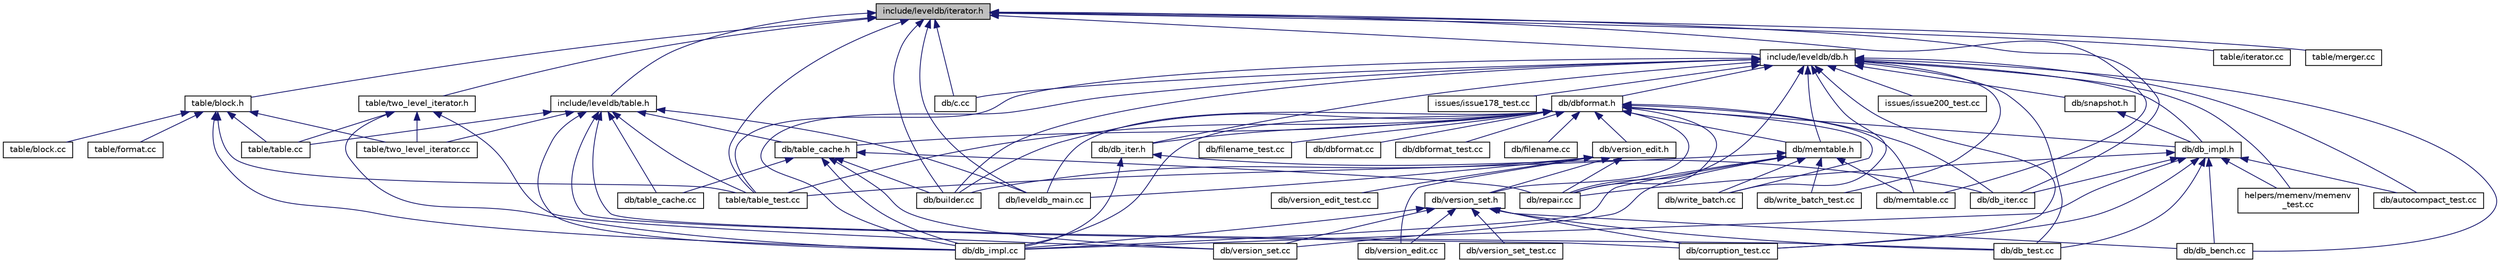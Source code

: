 digraph "include/leveldb/iterator.h"
{
  edge [fontname="Helvetica",fontsize="10",labelfontname="Helvetica",labelfontsize="10"];
  node [fontname="Helvetica",fontsize="10",shape=record];
  Node1 [label="include/leveldb/iterator.h",height=0.2,width=0.4,color="black", fillcolor="grey75", style="filled" fontcolor="black"];
  Node1 -> Node2 [dir="back",color="midnightblue",fontsize="10",style="solid",fontname="Helvetica"];
  Node2 [label="db/builder.cc",height=0.2,width=0.4,color="black", fillcolor="white", style="filled",URL="$builder_8cc.html"];
  Node1 -> Node3 [dir="back",color="midnightblue",fontsize="10",style="solid",fontname="Helvetica"];
  Node3 [label="db/c.cc",height=0.2,width=0.4,color="black", fillcolor="white", style="filled",URL="$c_8cc.html"];
  Node1 -> Node4 [dir="back",color="midnightblue",fontsize="10",style="solid",fontname="Helvetica"];
  Node4 [label="table/block.h",height=0.2,width=0.4,color="black", fillcolor="white", style="filled",URL="$block_8h.html"];
  Node4 -> Node5 [dir="back",color="midnightblue",fontsize="10",style="solid",fontname="Helvetica"];
  Node5 [label="db/db_impl.cc",height=0.2,width=0.4,color="black", fillcolor="white", style="filled",URL="$db__impl_8cc.html"];
  Node4 -> Node6 [dir="back",color="midnightblue",fontsize="10",style="solid",fontname="Helvetica"];
  Node6 [label="table/block.cc",height=0.2,width=0.4,color="black", fillcolor="white", style="filled",URL="$block_8cc.html"];
  Node4 -> Node7 [dir="back",color="midnightblue",fontsize="10",style="solid",fontname="Helvetica"];
  Node7 [label="table/format.cc",height=0.2,width=0.4,color="black", fillcolor="white", style="filled",URL="$format_8cc.html"];
  Node4 -> Node8 [dir="back",color="midnightblue",fontsize="10",style="solid",fontname="Helvetica"];
  Node8 [label="table/table.cc",height=0.2,width=0.4,color="black", fillcolor="white", style="filled",URL="$table_8cc.html"];
  Node4 -> Node9 [dir="back",color="midnightblue",fontsize="10",style="solid",fontname="Helvetica"];
  Node9 [label="table/table_test.cc",height=0.2,width=0.4,color="black", fillcolor="white", style="filled",URL="$table__test_8cc.html"];
  Node4 -> Node10 [dir="back",color="midnightblue",fontsize="10",style="solid",fontname="Helvetica"];
  Node10 [label="table/two_level_iterator.cc",height=0.2,width=0.4,color="black", fillcolor="white", style="filled",URL="$two__level__iterator_8cc.html"];
  Node1 -> Node11 [dir="back",color="midnightblue",fontsize="10",style="solid",fontname="Helvetica"];
  Node11 [label="table/two_level_iterator.h",height=0.2,width=0.4,color="black", fillcolor="white", style="filled",URL="$two__level__iterator_8h.html"];
  Node11 -> Node5 [dir="back",color="midnightblue",fontsize="10",style="solid",fontname="Helvetica"];
  Node11 -> Node12 [dir="back",color="midnightblue",fontsize="10",style="solid",fontname="Helvetica"];
  Node12 [label="db/version_set.cc",height=0.2,width=0.4,color="black", fillcolor="white", style="filled",URL="$version__set_8cc.html"];
  Node11 -> Node8 [dir="back",color="midnightblue",fontsize="10",style="solid",fontname="Helvetica"];
  Node11 -> Node10 [dir="back",color="midnightblue",fontsize="10",style="solid",fontname="Helvetica"];
  Node1 -> Node13 [dir="back",color="midnightblue",fontsize="10",style="solid",fontname="Helvetica"];
  Node13 [label="db/db_iter.cc",height=0.2,width=0.4,color="black", fillcolor="white", style="filled",URL="$db__iter_8cc.html"];
  Node1 -> Node14 [dir="back",color="midnightblue",fontsize="10",style="solid",fontname="Helvetica"];
  Node14 [label="db/leveldb_main.cc",height=0.2,width=0.4,color="black", fillcolor="white", style="filled",URL="$leveldb__main_8cc.html"];
  Node1 -> Node15 [dir="back",color="midnightblue",fontsize="10",style="solid",fontname="Helvetica"];
  Node15 [label="db/memtable.cc",height=0.2,width=0.4,color="black", fillcolor="white", style="filled",URL="$memtable_8cc.html"];
  Node1 -> Node16 [dir="back",color="midnightblue",fontsize="10",style="solid",fontname="Helvetica"];
  Node16 [label="include/leveldb/db.h",height=0.2,width=0.4,color="black", fillcolor="white", style="filled",URL="$db_8h.html"];
  Node16 -> Node17 [dir="back",color="midnightblue",fontsize="10",style="solid",fontname="Helvetica"];
  Node17 [label="db/autocompact_test.cc",height=0.2,width=0.4,color="black", fillcolor="white", style="filled",URL="$autocompact__test_8cc.html"];
  Node16 -> Node18 [dir="back",color="midnightblue",fontsize="10",style="solid",fontname="Helvetica"];
  Node18 [label="db/dbformat.h",height=0.2,width=0.4,color="black", fillcolor="white", style="filled",URL="$dbformat_8h.html"];
  Node18 -> Node19 [dir="back",color="midnightblue",fontsize="10",style="solid",fontname="Helvetica"];
  Node19 [label="db/db_impl.h",height=0.2,width=0.4,color="black", fillcolor="white", style="filled",URL="$db__impl_8h.html"];
  Node19 -> Node17 [dir="back",color="midnightblue",fontsize="10",style="solid",fontname="Helvetica"];
  Node19 -> Node20 [dir="back",color="midnightblue",fontsize="10",style="solid",fontname="Helvetica"];
  Node20 [label="db/corruption_test.cc",height=0.2,width=0.4,color="black", fillcolor="white", style="filled",URL="$corruption__test_8cc.html"];
  Node19 -> Node21 [dir="back",color="midnightblue",fontsize="10",style="solid",fontname="Helvetica"];
  Node21 [label="db/db_bench.cc",height=0.2,width=0.4,color="black", fillcolor="white", style="filled",URL="$db__bench_8cc.html"];
  Node19 -> Node5 [dir="back",color="midnightblue",fontsize="10",style="solid",fontname="Helvetica"];
  Node19 -> Node13 [dir="back",color="midnightblue",fontsize="10",style="solid",fontname="Helvetica"];
  Node19 -> Node22 [dir="back",color="midnightblue",fontsize="10",style="solid",fontname="Helvetica"];
  Node22 [label="db/db_test.cc",height=0.2,width=0.4,color="black", fillcolor="white", style="filled",URL="$db__test_8cc.html"];
  Node19 -> Node23 [dir="back",color="midnightblue",fontsize="10",style="solid",fontname="Helvetica"];
  Node23 [label="db/repair.cc",height=0.2,width=0.4,color="black", fillcolor="white", style="filled",URL="$repair_8cc.html"];
  Node19 -> Node24 [dir="back",color="midnightblue",fontsize="10",style="solid",fontname="Helvetica"];
  Node24 [label="helpers/memenv/memenv\l_test.cc",height=0.2,width=0.4,color="black", fillcolor="white", style="filled",URL="$memenv__test_8cc.html"];
  Node18 -> Node2 [dir="back",color="midnightblue",fontsize="10",style="solid",fontname="Helvetica"];
  Node18 -> Node25 [dir="back",color="midnightblue",fontsize="10",style="solid",fontname="Helvetica"];
  Node25 [label="db/table_cache.h",height=0.2,width=0.4,color="black", fillcolor="white", style="filled",URL="$table__cache_8h.html"];
  Node25 -> Node2 [dir="back",color="midnightblue",fontsize="10",style="solid",fontname="Helvetica"];
  Node25 -> Node5 [dir="back",color="midnightblue",fontsize="10",style="solid",fontname="Helvetica"];
  Node25 -> Node23 [dir="back",color="midnightblue",fontsize="10",style="solid",fontname="Helvetica"];
  Node25 -> Node26 [dir="back",color="midnightblue",fontsize="10",style="solid",fontname="Helvetica"];
  Node26 [label="db/table_cache.cc",height=0.2,width=0.4,color="black", fillcolor="white", style="filled",URL="$table__cache_8cc.html"];
  Node25 -> Node12 [dir="back",color="midnightblue",fontsize="10",style="solid",fontname="Helvetica"];
  Node18 -> Node27 [dir="back",color="midnightblue",fontsize="10",style="solid",fontname="Helvetica"];
  Node27 [label="db/version_edit.h",height=0.2,width=0.4,color="black", fillcolor="white", style="filled",URL="$version__edit_8h.html"];
  Node27 -> Node2 [dir="back",color="midnightblue",fontsize="10",style="solid",fontname="Helvetica"];
  Node27 -> Node28 [dir="back",color="midnightblue",fontsize="10",style="solid",fontname="Helvetica"];
  Node28 [label="db/version_set.h",height=0.2,width=0.4,color="black", fillcolor="white", style="filled",URL="$version__set_8h.html"];
  Node28 -> Node20 [dir="back",color="midnightblue",fontsize="10",style="solid",fontname="Helvetica"];
  Node28 -> Node21 [dir="back",color="midnightblue",fontsize="10",style="solid",fontname="Helvetica"];
  Node28 -> Node5 [dir="back",color="midnightblue",fontsize="10",style="solid",fontname="Helvetica"];
  Node28 -> Node22 [dir="back",color="midnightblue",fontsize="10",style="solid",fontname="Helvetica"];
  Node28 -> Node29 [dir="back",color="midnightblue",fontsize="10",style="solid",fontname="Helvetica"];
  Node29 [label="db/version_edit.cc",height=0.2,width=0.4,color="black", fillcolor="white", style="filled",URL="$version__edit_8cc.html"];
  Node28 -> Node12 [dir="back",color="midnightblue",fontsize="10",style="solid",fontname="Helvetica"];
  Node28 -> Node30 [dir="back",color="midnightblue",fontsize="10",style="solid",fontname="Helvetica"];
  Node30 [label="db/version_set_test.cc",height=0.2,width=0.4,color="black", fillcolor="white", style="filled",URL="$version__set__test_8cc.html"];
  Node27 -> Node14 [dir="back",color="midnightblue",fontsize="10",style="solid",fontname="Helvetica"];
  Node27 -> Node23 [dir="back",color="midnightblue",fontsize="10",style="solid",fontname="Helvetica"];
  Node27 -> Node29 [dir="back",color="midnightblue",fontsize="10",style="solid",fontname="Helvetica"];
  Node27 -> Node31 [dir="back",color="midnightblue",fontsize="10",style="solid",fontname="Helvetica"];
  Node31 [label="db/version_edit_test.cc",height=0.2,width=0.4,color="black", fillcolor="white", style="filled",URL="$version__edit__test_8cc.html"];
  Node18 -> Node28 [dir="back",color="midnightblue",fontsize="10",style="solid",fontname="Helvetica"];
  Node18 -> Node32 [dir="back",color="midnightblue",fontsize="10",style="solid",fontname="Helvetica"];
  Node32 [label="db/db_iter.h",height=0.2,width=0.4,color="black", fillcolor="white", style="filled",URL="$db__iter_8h.html"];
  Node32 -> Node5 [dir="back",color="midnightblue",fontsize="10",style="solid",fontname="Helvetica"];
  Node32 -> Node13 [dir="back",color="midnightblue",fontsize="10",style="solid",fontname="Helvetica"];
  Node18 -> Node5 [dir="back",color="midnightblue",fontsize="10",style="solid",fontname="Helvetica"];
  Node18 -> Node33 [dir="back",color="midnightblue",fontsize="10",style="solid",fontname="Helvetica"];
  Node33 [label="db/memtable.h",height=0.2,width=0.4,color="black", fillcolor="white", style="filled",URL="$memtable_8h.html"];
  Node33 -> Node5 [dir="back",color="midnightblue",fontsize="10",style="solid",fontname="Helvetica"];
  Node33 -> Node15 [dir="back",color="midnightblue",fontsize="10",style="solid",fontname="Helvetica"];
  Node33 -> Node23 [dir="back",color="midnightblue",fontsize="10",style="solid",fontname="Helvetica"];
  Node33 -> Node12 [dir="back",color="midnightblue",fontsize="10",style="solid",fontname="Helvetica"];
  Node33 -> Node34 [dir="back",color="midnightblue",fontsize="10",style="solid",fontname="Helvetica"];
  Node34 [label="db/write_batch.cc",height=0.2,width=0.4,color="black", fillcolor="white", style="filled",URL="$write__batch_8cc.html"];
  Node33 -> Node35 [dir="back",color="midnightblue",fontsize="10",style="solid",fontname="Helvetica"];
  Node35 [label="db/write_batch_test.cc",height=0.2,width=0.4,color="black", fillcolor="white", style="filled",URL="$write__batch__test_8cc.html"];
  Node33 -> Node9 [dir="back",color="midnightblue",fontsize="10",style="solid",fontname="Helvetica"];
  Node18 -> Node13 [dir="back",color="midnightblue",fontsize="10",style="solid",fontname="Helvetica"];
  Node18 -> Node36 [dir="back",color="midnightblue",fontsize="10",style="solid",fontname="Helvetica"];
  Node36 [label="db/dbformat.cc",height=0.2,width=0.4,color="black", fillcolor="white", style="filled",URL="$dbformat_8cc.html"];
  Node18 -> Node37 [dir="back",color="midnightblue",fontsize="10",style="solid",fontname="Helvetica"];
  Node37 [label="db/dbformat_test.cc",height=0.2,width=0.4,color="black", fillcolor="white", style="filled",URL="$dbformat__test_8cc.html"];
  Node18 -> Node38 [dir="back",color="midnightblue",fontsize="10",style="solid",fontname="Helvetica"];
  Node38 [label="db/filename.cc",height=0.2,width=0.4,color="black", fillcolor="white", style="filled",URL="$filename_8cc.html"];
  Node18 -> Node39 [dir="back",color="midnightblue",fontsize="10",style="solid",fontname="Helvetica"];
  Node39 [label="db/filename_test.cc",height=0.2,width=0.4,color="black", fillcolor="white", style="filled",URL="$filename__test_8cc.html"];
  Node18 -> Node14 [dir="back",color="midnightblue",fontsize="10",style="solid",fontname="Helvetica"];
  Node18 -> Node15 [dir="back",color="midnightblue",fontsize="10",style="solid",fontname="Helvetica"];
  Node18 -> Node23 [dir="back",color="midnightblue",fontsize="10",style="solid",fontname="Helvetica"];
  Node18 -> Node34 [dir="back",color="midnightblue",fontsize="10",style="solid",fontname="Helvetica"];
  Node18 -> Node9 [dir="back",color="midnightblue",fontsize="10",style="solid",fontname="Helvetica"];
  Node16 -> Node40 [dir="back",color="midnightblue",fontsize="10",style="solid",fontname="Helvetica"];
  Node40 [label="db/snapshot.h",height=0.2,width=0.4,color="black", fillcolor="white", style="filled",URL="$snapshot_8h.html"];
  Node40 -> Node19 [dir="back",color="midnightblue",fontsize="10",style="solid",fontname="Helvetica"];
  Node16 -> Node19 [dir="back",color="midnightblue",fontsize="10",style="solid",fontname="Helvetica"];
  Node16 -> Node2 [dir="back",color="midnightblue",fontsize="10",style="solid",fontname="Helvetica"];
  Node16 -> Node3 [dir="back",color="midnightblue",fontsize="10",style="solid",fontname="Helvetica"];
  Node16 -> Node20 [dir="back",color="midnightblue",fontsize="10",style="solid",fontname="Helvetica"];
  Node16 -> Node21 [dir="back",color="midnightblue",fontsize="10",style="solid",fontname="Helvetica"];
  Node16 -> Node32 [dir="back",color="midnightblue",fontsize="10",style="solid",fontname="Helvetica"];
  Node16 -> Node33 [dir="back",color="midnightblue",fontsize="10",style="solid",fontname="Helvetica"];
  Node16 -> Node5 [dir="back",color="midnightblue",fontsize="10",style="solid",fontname="Helvetica"];
  Node16 -> Node22 [dir="back",color="midnightblue",fontsize="10",style="solid",fontname="Helvetica"];
  Node16 -> Node23 [dir="back",color="midnightblue",fontsize="10",style="solid",fontname="Helvetica"];
  Node16 -> Node34 [dir="back",color="midnightblue",fontsize="10",style="solid",fontname="Helvetica"];
  Node16 -> Node35 [dir="back",color="midnightblue",fontsize="10",style="solid",fontname="Helvetica"];
  Node16 -> Node24 [dir="back",color="midnightblue",fontsize="10",style="solid",fontname="Helvetica"];
  Node16 -> Node41 [dir="back",color="midnightblue",fontsize="10",style="solid",fontname="Helvetica"];
  Node41 [label="issues/issue178_test.cc",height=0.2,width=0.4,color="black", fillcolor="white", style="filled",URL="$issue178__test_8cc.html"];
  Node16 -> Node42 [dir="back",color="midnightblue",fontsize="10",style="solid",fontname="Helvetica"];
  Node42 [label="issues/issue200_test.cc",height=0.2,width=0.4,color="black", fillcolor="white", style="filled",URL="$issue200__test_8cc.html"];
  Node16 -> Node9 [dir="back",color="midnightblue",fontsize="10",style="solid",fontname="Helvetica"];
  Node1 -> Node43 [dir="back",color="midnightblue",fontsize="10",style="solid",fontname="Helvetica"];
  Node43 [label="include/leveldb/table.h",height=0.2,width=0.4,color="black", fillcolor="white", style="filled",URL="$table_8h.html"];
  Node43 -> Node25 [dir="back",color="midnightblue",fontsize="10",style="solid",fontname="Helvetica"];
  Node43 -> Node20 [dir="back",color="midnightblue",fontsize="10",style="solid",fontname="Helvetica"];
  Node43 -> Node5 [dir="back",color="midnightblue",fontsize="10",style="solid",fontname="Helvetica"];
  Node43 -> Node22 [dir="back",color="midnightblue",fontsize="10",style="solid",fontname="Helvetica"];
  Node43 -> Node14 [dir="back",color="midnightblue",fontsize="10",style="solid",fontname="Helvetica"];
  Node43 -> Node26 [dir="back",color="midnightblue",fontsize="10",style="solid",fontname="Helvetica"];
  Node43 -> Node8 [dir="back",color="midnightblue",fontsize="10",style="solid",fontname="Helvetica"];
  Node43 -> Node9 [dir="back",color="midnightblue",fontsize="10",style="solid",fontname="Helvetica"];
  Node43 -> Node10 [dir="back",color="midnightblue",fontsize="10",style="solid",fontname="Helvetica"];
  Node1 -> Node44 [dir="back",color="midnightblue",fontsize="10",style="solid",fontname="Helvetica"];
  Node44 [label="table/iterator.cc",height=0.2,width=0.4,color="black", fillcolor="white", style="filled",URL="$iterator_8cc.html"];
  Node1 -> Node45 [dir="back",color="midnightblue",fontsize="10",style="solid",fontname="Helvetica"];
  Node45 [label="table/merger.cc",height=0.2,width=0.4,color="black", fillcolor="white", style="filled",URL="$merger_8cc.html"];
  Node1 -> Node9 [dir="back",color="midnightblue",fontsize="10",style="solid",fontname="Helvetica"];
}
